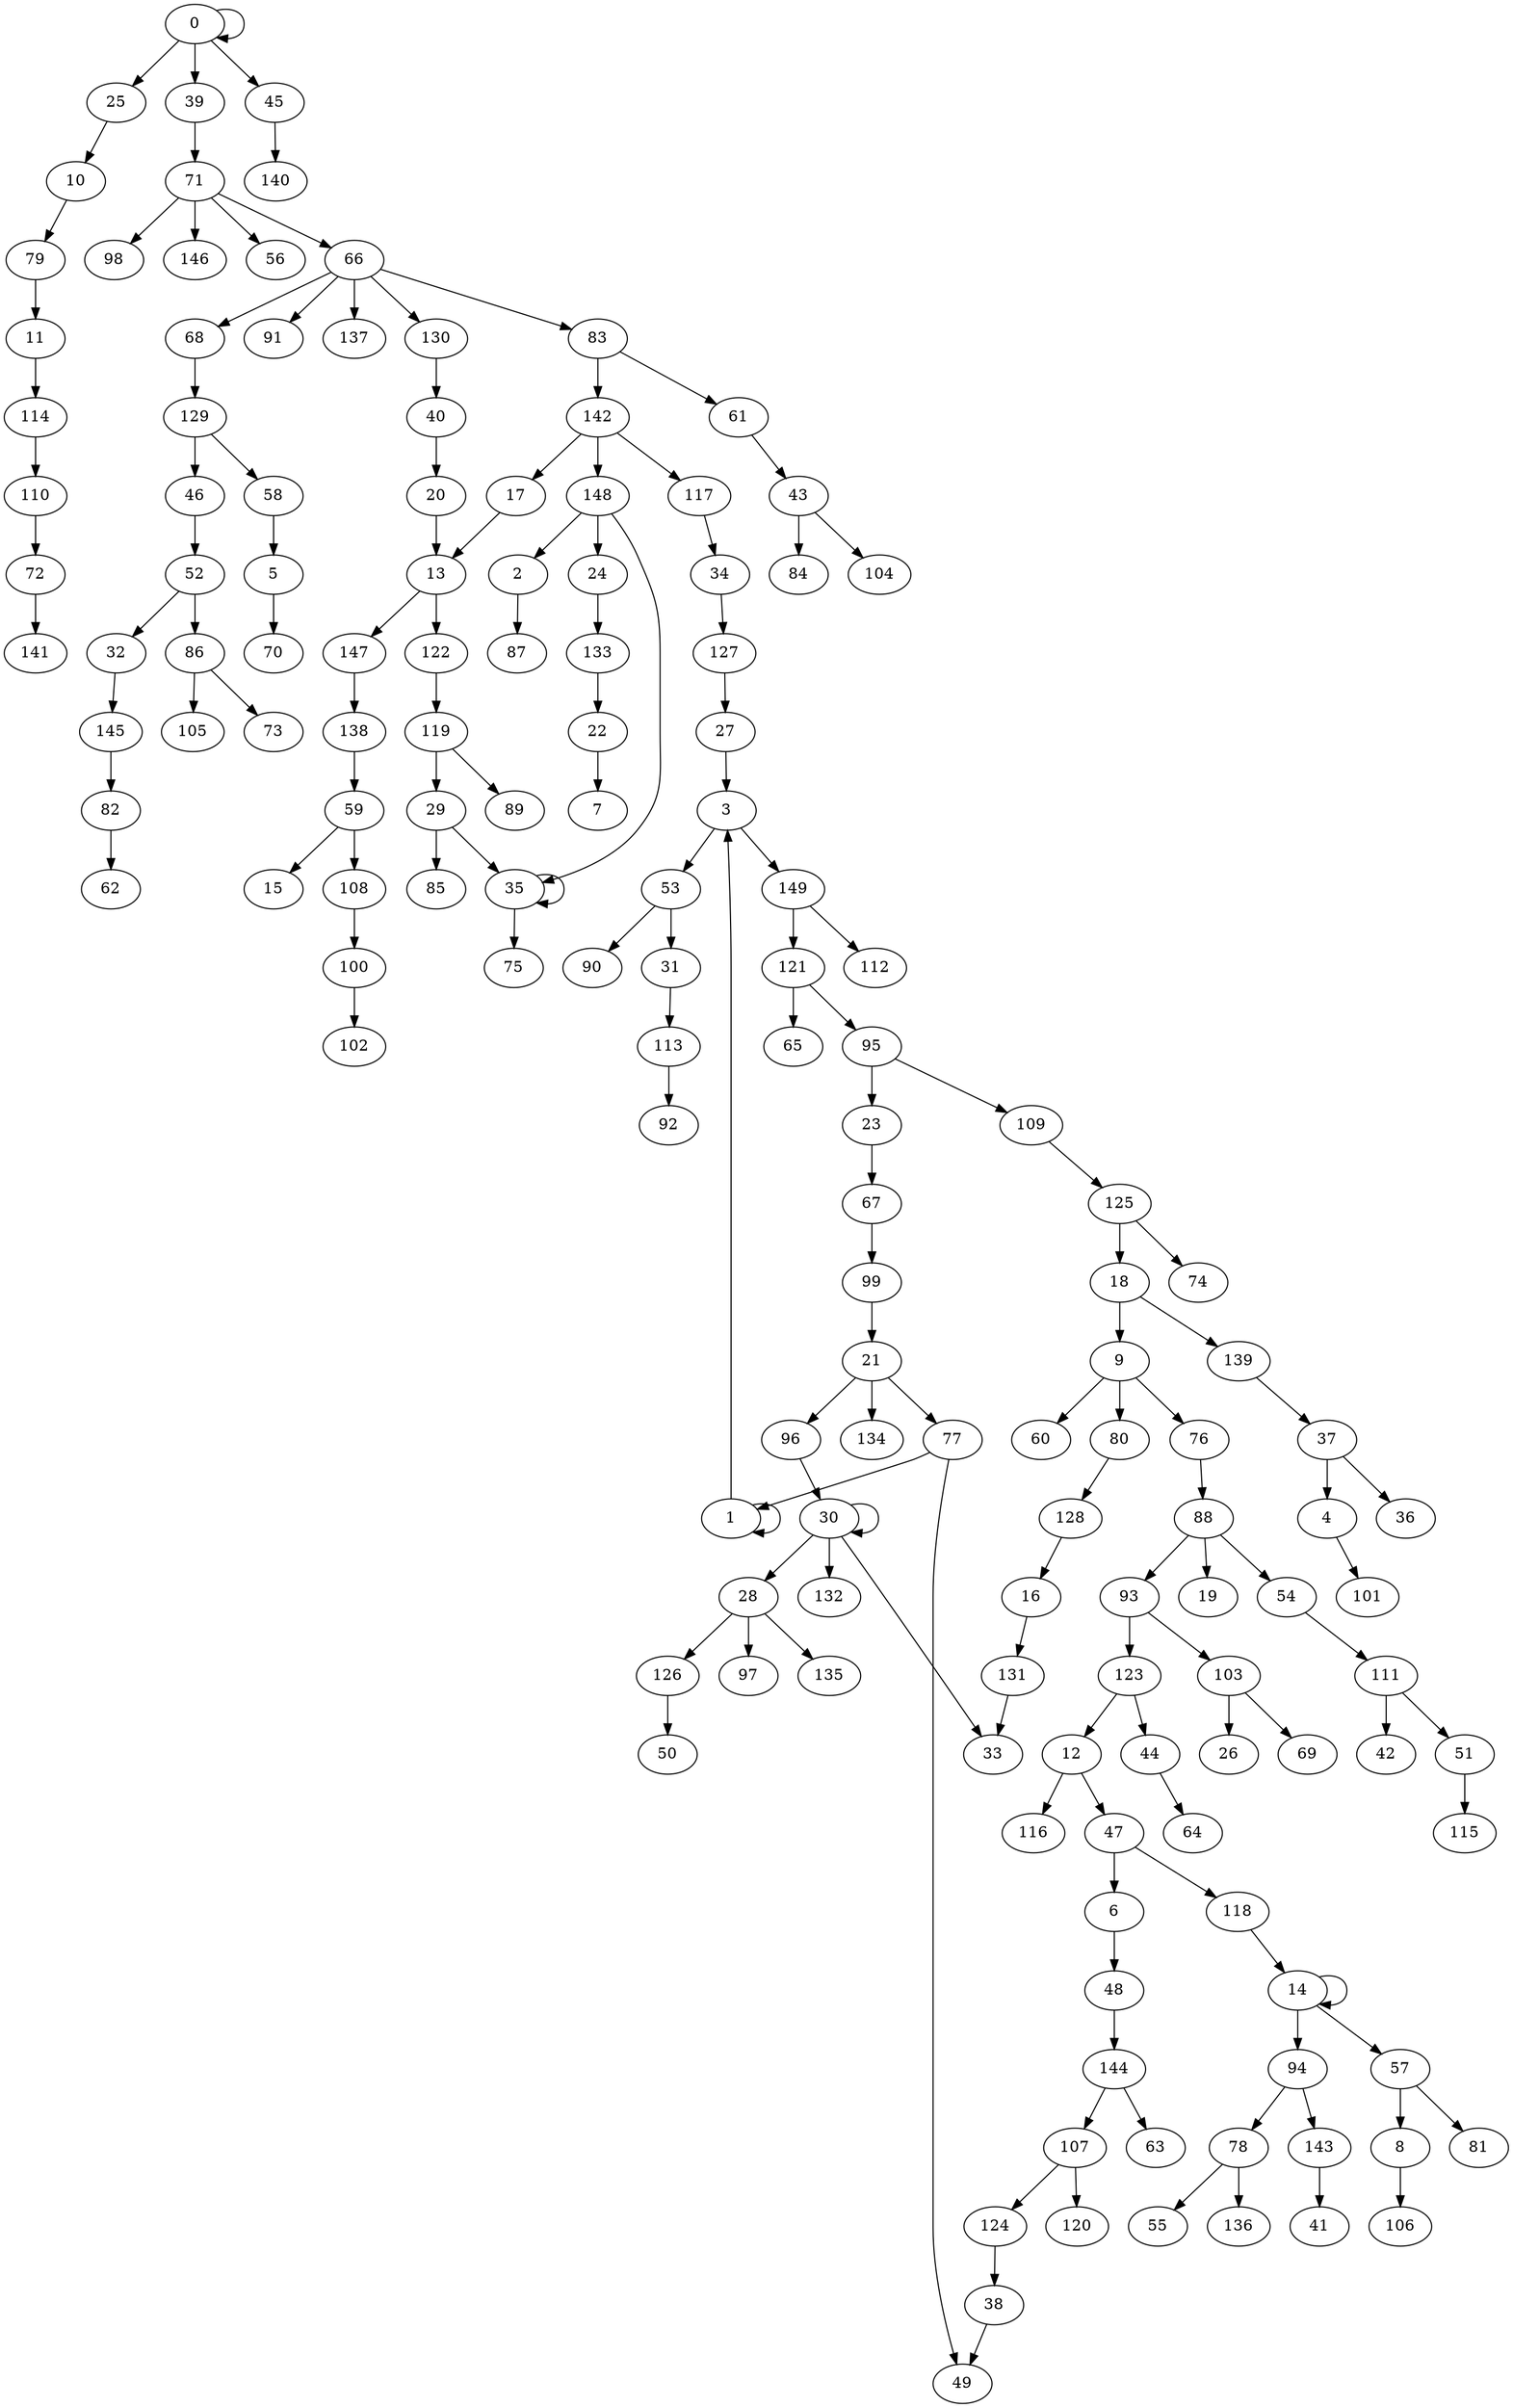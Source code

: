 digraph {
	graph [bb="0,0,1085,2196"];
	node [label="\N"];
	0	[height=0.5,
		pos="171,2178",
		width=0.75];
	0 -> 0	[pos="e,190.9,2165.6 190.9,2190.4 203.69,2193.7 216,2189.5 216,2178 216,2169.6 209.5,2165.1 201.04,2164.6"];
	25	[height=0.5,
		pos="81,2106",
		width=0.75];
	0 -> 25	[pos="e,97.852,2120.1 154.07,2163.8 140.5,2153.3 121.24,2138.3 105.91,2126.4"];
	39	[height=0.5,
		pos="171,2106",
		width=0.75];
	0 -> 39	[pos="e,171,2124.1 171,2159.7 171,2152 171,2142.7 171,2134.1"];
	45	[height=0.5,
		pos="243,2106",
		width=0.75];
	0 -> 45	[pos="e,228.2,2121.4 185.57,2162.8 195.75,2152.9 209.52,2139.5 221.03,2128.4"];
	1	[height=0.5,
		pos="604,810",
		width=0.75];
	1 -> 1	[pos="e,623.9,797.57 623.9,822.43 636.69,825.68 649,821.53 649,810 649,801.62 642.5,797.14 634.04,796.56"];
	3	[height=0.5,
		pos="598,1458",
		width=0.75];
	1 -> 3	[pos="e,606.1,1440.4 610.91,827.72 621.11,853.94 639,906.54 639,953 639,1315 639,1315 639,1315 639,1356.8 622.38,1402.9 610.3,1430.9"];
	2	[height=0.5,
		pos="598,1674",
		width=0.75];
	87	[height=0.5,
		pos="598,1602",
		width=0.75];
	2 -> 87	[pos="e,598,1620.1 598,1655.7 598,1648 598,1638.7 598,1630.1"];
	53	[height=0.5,
		pos="694,1386",
		width=0.75];
	3 -> 53	[pos="e,676.5,1399.8 615.61,1444.2 630.36,1433.4 651.61,1417.9 668.27,1405.8"];
	149	[height=0.5,
		pos="584,1386",
		width=0.75];
	3 -> 149	[pos="e,587.46,1404.3 594.61,1440.1 593.07,1432.3 591.21,1423 589.47,1414.4"];
	4	[height=0.5,
		pos="766,810",
		width=0.75];
	101	[height=0.5,
		pos="694,738",
		width=0.75];
	4 -> 101	[pos="e,708.8,753.38 751.43,794.83 741.25,784.94 727.48,771.55 715.97,760.36"];
	5	[height=0.5,
		pos="260,1674",
		width=0.75];
	70	[height=0.5,
		pos="260,1602",
		width=0.75];
	5 -> 70	[pos="e,260,1620.1 260,1655.7 260,1648 260,1638.7 260,1630.1"];
	6	[height=0.5,
		pos="815,450",
		width=0.75];
	48	[height=0.5,
		pos="743,378",
		width=0.75];
	6 -> 48	[pos="e,757.8,393.38 800.43,434.83 790.25,424.94 776.48,411.55 764.97,400.36"];
	7	[height=0.5,
		pos="670,1458",
		width=0.75];
	8	[height=0.5,
		pos="986,234",
		width=0.75];
	106	[height=0.5,
		pos="986,162",
		width=0.75];
	8 -> 106	[pos="e,986,180.1 986,215.7 986,207.98 986,198.71 986,190.11"];
	9	[height=0.5,
		pos="802,954",
		width=0.75];
	60	[height=0.5,
		pos="766,882",
		width=0.75];
	9 -> 60	[pos="e,774.3,899.15 793.65,936.76 789.29,928.28 783.85,917.71 778.96,908.2"];
	76	[height=0.5,
		pos="910,882",
		width=0.75];
	9 -> 76	[pos="e,891.4,895.05 820.81,940.81 838,929.67 863.62,913.06 882.99,900.5"];
	80	[height=0.5,
		pos="838,882",
		width=0.75];
	9 -> 80	[pos="e,829.7,899.15 810.35,936.76 814.71,928.28 820.15,917.71 825.04,908.2"];
	10	[height=0.5,
		pos="45,2034",
		width=0.75];
	79	[height=0.5,
		pos="27,1962",
		width=0.75];
	10 -> 79	[pos="e,31.317,1979.8 40.643,2016.1 38.609,2008.1 36.139,1998.5 33.863,1989.7"];
	11	[height=0.5,
		pos="27,1890",
		width=0.75];
	114	[height=0.5,
		pos="27,1818",
		width=0.75];
	11 -> 114	[pos="e,27,1836.1 27,1871.7 27,1864 27,1854.7 27,1846.1"];
	12	[height=0.5,
		pos="856,594",
		width=0.75];
	47	[height=0.5,
		pos="923,522",
		width=0.75];
	12 -> 47	[pos="e,909.14,537.49 869.88,578.5 879.14,568.83 891.47,555.94 901.93,545.02"];
	116	[height=0.5,
		pos="851,522",
		width=0.75];
	12 -> 116	[pos="e,852.22,540.1 854.76,575.7 854.21,567.98 853.55,558.71 852.94,550.11"];
	13	[height=0.5,
		pos="399,1674",
		width=0.75];
	122	[height=0.5,
		pos="408,1602",
		width=0.75];
	13 -> 122	[pos="e,405.78,1620.3 401.18,1656.1 402.17,1648.3 403.37,1639 404.48,1630.4"];
	147	[height=0.5,
		pos="336,1602",
		width=0.75];
	13 -> 147	[pos="e,349.34,1617.8 385.64,1658.2 377.12,1648.7 365.91,1636.2 356.31,1625.6"];
	14	[height=0.5,
		pos="923,378",
		width=0.75];
	14 -> 14	[pos="e,942.9,365.57 942.9,390.43 955.69,393.68 968,389.53 968,378 968,369.62 961.5,365.14 953.04,364.56"];
	57	[height=0.5,
		pos="986,306",
		width=0.75];
	14 -> 57	[pos="e,972.66,321.82 936.36,362.15 944.88,352.69 956.09,340.24 965.69,329.56"];
	94	[height=0.5,
		pos="914,306",
		width=0.75];
	14 -> 94	[pos="e,916.22,324.28 920.82,360.05 919.83,352.35 918.63,343.03 917.52,334.36"];
	15	[height=0.5,
		pos="264,1386",
		width=0.75];
	16	[height=0.5,
		pos="766,738",
		width=0.75];
	131	[height=0.5,
		pos="494,666",
		width=0.75];
	16 -> 131	[pos="e,520.01,670.91 745.38,726.31 740.43,724.02 735.1,721.75 730,720 660.96,696.27 576.85,680.33 529.98,672.54"];
	17	[height=0.5,
		pos="454,1746",
		width=0.75];
	17 -> 13	[pos="e,410.91,1690.2 442.07,1729.8 434.79,1720.5 425.34,1708.5 417.15,1698.1"];
	18	[height=0.5,
		pos="694,1026",
		width=0.75];
	18 -> 9	[pos="e,783.4,967.05 712.81,1012.8 730,1001.7 755.62,985.06 774.99,972.5"];
	139	[height=0.5,
		pos="694,954",
		width=0.75];
	18 -> 139	[pos="e,694,972.1 694,1007.7 694,999.98 694,990.71 694,982.11"];
	19	[height=0.5,
		pos="910,738",
		width=0.75];
	20	[height=0.5,
		pos="382,1746",
		width=0.75];
	20 -> 13	[pos="e,394.8,1692.3 386.12,1728.1 388.01,1720.3 390.3,1710.8 392.42,1702.1"];
	21	[height=0.5,
		pos="512,954",
		width=0.75];
	77	[height=0.5,
		pos="512,882",
		width=0.75];
	21 -> 77	[pos="e,512,900.1 512,935.7 512,927.98 512,918.71 512,910.11"];
	96	[height=0.5,
		pos="426,882",
		width=0.75];
	21 -> 96	[pos="e,442.53,896.46 495.42,939.5 482.69,929.14 464.91,914.67 450.54,902.97"];
	134	[height=0.5,
		pos="584,882",
		width=0.75];
	21 -> 134	[pos="e,569.2,897.38 526.57,938.83 536.75,928.94 550.52,915.55 562.03,904.36"];
	22	[height=0.5,
		pos="670,1530",
		width=0.75];
	22 -> 7	[pos="e,670,1476.1 670,1511.7 670,1504 670,1494.7 670,1486.1"];
	23	[height=0.5,
		pos="512,1170",
		width=0.75];
	67	[height=0.5,
		pos="512,1098",
		width=0.75];
	23 -> 67	[pos="e,512,1116.1 512,1151.7 512,1144 512,1134.7 512,1126.1"];
	24	[height=0.5,
		pos="670,1674",
		width=0.75];
	133	[height=0.5,
		pos="670,1602",
		width=0.75];
	24 -> 133	[pos="e,670,1620.1 670,1655.7 670,1648 670,1638.7 670,1630.1"];
	25 -> 10	[pos="e,53.304,2051.1 72.65,2088.8 68.288,2080.3 62.853,2069.7 57.959,2060.2"];
	26	[height=0.5,
		pos="712,594",
		width=0.75];
	27	[height=0.5,
		pos="598,1530",
		width=0.75];
	27 -> 3	[pos="e,598,1476.1 598,1511.7 598,1504 598,1494.7 598,1486.1"];
	28	[height=0.5,
		pos="312,738",
		width=0.75];
	97	[height=0.5,
		pos="240,666",
		width=0.75];
	28 -> 97	[pos="e,254.8,681.38 297.43,722.83 287.25,712.94 273.48,699.55 261.97,688.36"];
	126	[height=0.5,
		pos="312,666",
		width=0.75];
	28 -> 126	[pos="e,312,684.1 312,719.7 312,711.98 312,702.71 312,694.11"];
	135	[height=0.5,
		pos="384,666",
		width=0.75];
	28 -> 135	[pos="e,369.2,681.38 326.57,722.83 336.75,712.94 350.52,699.55 362.03,688.36"];
	29	[height=0.5,
		pos="408,1458",
		width=0.75];
	35	[height=0.5,
		pos="480,1386",
		width=0.75];
	29 -> 35	[pos="e,465.2,1401.4 422.57,1442.8 432.75,1432.9 446.52,1419.5 458.03,1408.4"];
	85	[height=0.5,
		pos="408,1386",
		width=0.75];
	29 -> 85	[pos="e,408,1404.1 408,1439.7 408,1432 408,1422.7 408,1414.1"];
	30	[height=0.5,
		pos="411,810",
		width=0.75];
	30 -> 28	[pos="e,330.04,751.76 392.84,796.16 377.63,785.41 355.71,769.91 338.53,757.76"];
	30 -> 30	[pos="e,430.9,797.57 430.9,822.43 443.69,825.68 456,821.53 456,810 456,801.62 449.5,797.14 441.04,796.56"];
	33	[height=0.5,
		pos="467,594",
		width=0.75];
	30 -> 33	[pos="e,462.55,612.01 415.39,792.21 425.06,755.26 448.24,666.67 459.96,621.89"];
	132	[height=0.5,
		pos="384,738",
		width=0.75];
	30 -> 132	[pos="e,390.54,755.96 404.6,792.41 401.49,784.34 397.67,774.43 394.17,765.35"];
	31	[height=0.5,
		pos="694,1314",
		width=0.75];
	113	[height=0.5,
		pos="694,1242",
		width=0.75];
	31 -> 113	[pos="e,694,1260.1 694,1295.7 694,1288 694,1278.7 694,1270.1"];
	32	[height=0.5,
		pos="116,1602",
		width=0.75];
	145	[height=0.5,
		pos="116,1530",
		width=0.75];
	32 -> 145	[pos="e,116,1548.1 116,1583.7 116,1576 116,1566.7 116,1558.1"];
	34	[height=0.5,
		pos="488,1674",
		width=0.75];
	127	[height=0.5,
		pos="488,1602",
		width=0.75];
	34 -> 127	[pos="e,488,1620.1 488,1655.7 488,1648 488,1638.7 488,1630.1"];
	35 -> 35	[pos="e,499.9,1373.6 499.9,1398.4 512.69,1401.7 525,1397.5 525,1386 525,1377.6 518.5,1373.1 510.04,1372.6"];
	75	[height=0.5,
		pos="440,1314",
		width=0.75];
	35 -> 75	[pos="e,449.23,1331.1 470.72,1368.8 465.83,1360.2 459.71,1349.5 454.23,1339.9"];
	36	[height=0.5,
		pos="694,810",
		width=0.75];
	37	[height=0.5,
		pos="694,882",
		width=0.75];
	37 -> 4	[pos="e,751.2,825.38 708.57,866.83 718.75,856.94 732.52,843.55 744.03,832.36"];
	37 -> 36	[pos="e,694,828.1 694,863.7 694,855.98 694,846.71 694,838.11"];
	38	[height=0.5,
		pos="640,90",
		width=0.75];
	49	[height=0.5,
		pos="576,18",
		width=0.75];
	38 -> 49	[pos="e,589.55,33.824 626.43,74.155 617.69,64.596 606.17,51.994 596.34,41.249"];
	71	[height=0.5,
		pos="171,2034",
		width=0.75];
	39 -> 71	[pos="e,171,2052.1 171,2087.7 171,2080 171,2070.7 171,2062.1"];
	40	[height=0.5,
		pos="385,1818",
		width=0.75];
	40 -> 20	[pos="e,382.73,1764.1 384.26,1799.7 383.93,1792 383.53,1782.7 383.16,1774.1"];
	41	[height=0.5,
		pos="914,162",
		width=0.75];
	42	[height=0.5,
		pos="946,594",
		width=0.75];
	43	[height=0.5,
		pos="742,1746",
		width=0.75];
	84	[height=0.5,
		pos="742,1674",
		width=0.75];
	43 -> 84	[pos="e,742,1692.1 742,1727.7 742,1720 742,1710.7 742,1702.1"];
	104	[height=0.5,
		pos="814,1674",
		width=0.75];
	43 -> 104	[pos="e,799.2,1689.4 756.57,1730.8 766.75,1720.9 780.52,1707.5 792.03,1696.4"];
	44	[height=0.5,
		pos="784,594",
		width=0.75];
	64	[height=0.5,
		pos="779,522",
		width=0.75];
	44 -> 64	[pos="e,780.22,540.1 782.76,575.7 782.21,567.98 781.55,558.71 780.94,550.11"];
	140	[height=0.5,
		pos="243,2034",
		width=0.75];
	45 -> 140	[pos="e,243,2052.1 243,2087.7 243,2080 243,2070.7 243,2062.1"];
	46	[height=0.5,
		pos="188,1746",
		width=0.75];
	52	[height=0.5,
		pos="188,1674",
		width=0.75];
	46 -> 52	[pos="e,188,1692.1 188,1727.7 188,1720 188,1710.7 188,1702.1"];
	47 -> 6	[pos="e,833.6,463.05 904.19,508.81 887,497.67 861.38,481.06 842.01,468.5"];
	118	[height=0.5,
		pos="923,450",
		width=0.75];
	47 -> 118	[pos="e,923,468.1 923,503.7 923,495.98 923,486.71 923,478.11"];
	144	[height=0.5,
		pos="694,306",
		width=0.75];
	48 -> 144	[pos="e,704.84,322.49 732.13,361.46 725.84,352.49 717.81,341.02 710.74,330.92"];
	50	[height=0.5,
		pos="312,594",
		width=0.75];
	51	[height=0.5,
		pos="1018,594",
		width=0.75];
	115	[height=0.5,
		pos="1018,522",
		width=0.75];
	51 -> 115	[pos="e,1018,540.1 1018,575.7 1018,567.98 1018,558.71 1018,550.11"];
	52 -> 32	[pos="e,130.8,1617.4 173.43,1658.8 163.25,1648.9 149.48,1635.5 137.97,1624.4"];
	86	[height=0.5,
		pos="188,1602",
		width=0.75];
	52 -> 86	[pos="e,188,1620.1 188,1655.7 188,1648 188,1638.7 188,1630.1"];
	53 -> 31	[pos="e,694,1332.1 694,1367.7 694,1360 694,1350.7 694,1342.1"];
	90	[height=0.5,
		pos="766,1314",
		width=0.75];
	53 -> 90	[pos="e,751.2,1329.4 708.57,1370.8 718.75,1360.9 732.52,1347.5 744.03,1336.4"];
	54	[height=0.5,
		pos="982,738",
		width=0.75];
	111	[height=0.5,
		pos="982,666",
		width=0.75];
	54 -> 111	[pos="e,982,684.1 982,719.7 982,711.98 982,702.71 982,694.11"];
	55	[height=0.5,
		pos="770,162",
		width=0.75];
	56	[height=0.5,
		pos="243,1962",
		width=0.75];
	57 -> 8	[pos="e,986,252.1 986,287.7 986,279.98 986,270.71 986,262.11"];
	81	[height=0.5,
		pos="1058,234",
		width=0.75];
	57 -> 81	[pos="e,1043.2,249.38 1000.6,290.83 1010.7,280.94 1024.5,267.55 1036,256.36"];
	58	[height=0.5,
		pos="260,1746",
		width=0.75];
	58 -> 5	[pos="e,260,1692.1 260,1727.7 260,1720 260,1710.7 260,1702.1"];
	59	[height=0.5,
		pos="336,1458",
		width=0.75];
	59 -> 15	[pos="e,278.8,1401.4 321.43,1442.8 311.25,1432.9 297.48,1419.5 285.97,1408.4"];
	108	[height=0.5,
		pos="336,1386",
		width=0.75];
	59 -> 108	[pos="e,336,1404.1 336,1439.7 336,1432 336,1422.7 336,1414.1"];
	61	[height=0.5,
		pos="670,1818",
		width=0.75];
	61 -> 43	[pos="e,727.2,1761.4 684.57,1802.8 694.75,1792.9 708.52,1779.5 720.03,1768.4"];
	62	[height=0.5,
		pos="116,1386",
		width=0.75];
	63	[height=0.5,
		pos="622,234",
		width=0.75];
	65	[height=0.5,
		pos="584,1242",
		width=0.75];
	66	[height=0.5,
		pos="315,1962",
		width=0.75];
	68	[height=0.5,
		pos="243,1890",
		width=0.75];
	66 -> 68	[pos="e,257.8,1905.4 300.43,1946.8 290.25,1936.9 276.48,1923.5 264.97,1912.4"];
	83	[height=0.5,
		pos="526,1890",
		width=0.75];
	66 -> 83	[pos="e,502.29,1898.9 338.79,1953.1 376.41,1940.6 449.73,1916.3 492.6,1902.1"];
	91	[height=0.5,
		pos="171,1890",
		width=0.75];
	66 -> 91	[pos="e,192.33,1901.4 293.75,1950.7 269.4,1938.8 229.28,1919.3 201.57,1905.9"];
	130	[height=0.5,
		pos="387,1890",
		width=0.75];
	66 -> 130	[pos="e,372.2,1905.4 329.57,1946.8 339.75,1936.9 353.52,1923.5 365.03,1912.4"];
	137	[height=0.5,
		pos="315,1890",
		width=0.75];
	66 -> 137	[pos="e,315,1908.1 315,1943.7 315,1936 315,1926.7 315,1918.1"];
	99	[height=0.5,
		pos="512,1026",
		width=0.75];
	67 -> 99	[pos="e,512,1044.1 512,1079.7 512,1072 512,1062.7 512,1054.1"];
	129	[height=0.5,
		pos="243,1818",
		width=0.75];
	68 -> 129	[pos="e,243,1836.1 243,1871.7 243,1864 243,1854.7 243,1846.1"];
	69	[height=0.5,
		pos="640,594",
		width=0.75];
	71 -> 56	[pos="e,228.2,1977.4 185.57,2018.8 195.75,2008.9 209.52,1995.5 221.03,1984.4"];
	71 -> 66	[pos="e,293.67,1973.4 192.25,2022.7 216.6,2010.8 256.72,1991.3 284.43,1977.9"];
	98	[height=0.5,
		pos="99,1962",
		width=0.75];
	71 -> 98	[pos="e,113.8,1977.4 156.43,2018.8 146.25,2008.9 132.48,1995.5 120.97,1984.4"];
	146	[height=0.5,
		pos="171,1962",
		width=0.75];
	71 -> 146	[pos="e,171,1980.1 171,2015.7 171,2008 171,1998.7 171,1990.1"];
	72	[height=0.5,
		pos="27,1674",
		width=0.75];
	141	[height=0.5,
		pos="27,1602",
		width=0.75];
	72 -> 141	[pos="e,27,1620.1 27,1655.7 27,1648 27,1638.7 27,1630.1"];
	73	[height=0.5,
		pos="260,1530",
		width=0.75];
	74	[height=0.5,
		pos="584,1026",
		width=0.75];
	88	[height=0.5,
		pos="910,810",
		width=0.75];
	76 -> 88	[pos="e,910,828.1 910,863.7 910,855.98 910,846.71 910,838.11"];
	77 -> 1	[pos="e,586.77,824.11 529.3,867.83 543.18,857.27 562.86,842.3 578.54,830.37"];
	77 -> 49	[pos="e,570.67,35.852 519.31,864.32 530.09,838.15 549,785.62 549,739 549,739 549,739 549,161 549,120.28 559.85,74.128 567.79,45.792"];
	78	[height=0.5,
		pos="842,234",
		width=0.75];
	78 -> 55	[pos="e,784.8,177.38 827.43,218.83 817.25,208.94 803.48,195.55 791.97,184.36"];
	136	[height=0.5,
		pos="842,162",
		width=0.75];
	78 -> 136	[pos="e,842,180.1 842,215.7 842,207.98 842,198.71 842,190.11"];
	79 -> 11	[pos="e,27,1908.1 27,1943.7 27,1936 27,1926.7 27,1918.1"];
	128	[height=0.5,
		pos="838,810",
		width=0.75];
	80 -> 128	[pos="e,838,828.1 838,863.7 838,855.98 838,846.71 838,838.11"];
	82	[height=0.5,
		pos="116,1458",
		width=0.75];
	82 -> 62	[pos="e,116,1404.1 116,1439.7 116,1432 116,1422.7 116,1414.1"];
	83 -> 61	[pos="e,648.67,1829.4 547.25,1878.7 571.6,1866.8 611.72,1847.3 639.43,1833.9"];
	142	[height=0.5,
		pos="526,1818",
		width=0.75];
	83 -> 142	[pos="e,526,1836.1 526,1871.7 526,1864 526,1854.7 526,1846.1"];
	86 -> 73	[pos="e,245.2,1545.4 202.57,1586.8 212.75,1576.9 226.52,1563.5 238.03,1552.4"];
	105	[height=0.5,
		pos="188,1530",
		width=0.75];
	86 -> 105	[pos="e,188,1548.1 188,1583.7 188,1576 188,1566.7 188,1558.1"];
	88 -> 19	[pos="e,910,756.1 910,791.7 910,783.98 910,774.71 910,766.11"];
	88 -> 54	[pos="e,967.2,753.38 924.57,794.83 934.75,784.94 948.52,771.55 960.03,760.36"];
	93	[height=0.5,
		pos="838,738",
		width=0.75];
	88 -> 93	[pos="e,852.8,753.38 895.43,794.83 885.25,784.94 871.48,771.55 859.97,760.36"];
	89	[height=0.5,
		pos="480,1458",
		width=0.75];
	92	[height=0.5,
		pos="694,1170",
		width=0.75];
	103	[height=0.5,
		pos="712,666",
		width=0.75];
	93 -> 103	[pos="e,732.19,678.22 817.76,725.75 797,714.22 764.52,696.18 741.02,683.12"];
	123	[height=0.5,
		pos="838,666",
		width=0.75];
	93 -> 123	[pos="e,838,684.1 838,719.7 838,711.98 838,702.71 838,694.11"];
	94 -> 78	[pos="e,856.8,249.38 899.43,290.83 889.25,280.94 875.48,267.55 863.97,256.36"];
	143	[height=0.5,
		pos="914,234",
		width=0.75];
	94 -> 143	[pos="e,914,252.1 914,287.7 914,279.98 914,270.71 914,262.11"];
	95	[height=0.5,
		pos="512,1242",
		width=0.75];
	95 -> 23	[pos="e,512,1188.1 512,1223.7 512,1216 512,1206.7 512,1198.1"];
	109	[height=0.5,
		pos="584,1170",
		width=0.75];
	95 -> 109	[pos="e,569.2,1185.4 526.57,1226.8 536.75,1216.9 550.52,1203.5 562.03,1192.4"];
	96 -> 30	[pos="e,414.7,828.28 422.37,864.05 420.7,856.26 418.68,846.82 416.8,838.08"];
	99 -> 21	[pos="e,512,972.1 512,1007.7 512,999.98 512,990.71 512,982.11"];
	100	[height=0.5,
		pos="336,1314",
		width=0.75];
	102	[height=0.5,
		pos="336,1242",
		width=0.75];
	100 -> 102	[pos="e,336,1260.1 336,1295.7 336,1288 336,1278.7 336,1270.1"];
	103 -> 26	[pos="e,712,612.1 712,647.7 712,639.98 712,630.71 712,622.11"];
	103 -> 69	[pos="e,654.8,609.38 697.43,650.83 687.25,640.94 673.48,627.55 661.97,616.36"];
	107	[height=0.5,
		pos="694,234",
		width=0.75];
	120	[height=0.5,
		pos="622,162",
		width=0.75];
	107 -> 120	[pos="e,636.8,177.38 679.43,218.83 669.25,208.94 655.48,195.55 643.97,184.36"];
	124	[height=0.5,
		pos="694,162",
		width=0.75];
	107 -> 124	[pos="e,694,180.1 694,215.7 694,207.98 694,198.71 694,190.11"];
	108 -> 100	[pos="e,336,1332.1 336,1367.7 336,1360 336,1350.7 336,1342.1"];
	125	[height=0.5,
		pos="584,1098",
		width=0.75];
	109 -> 125	[pos="e,584,1116.1 584,1151.7 584,1144 584,1134.7 584,1126.1"];
	110	[height=0.5,
		pos="27,1746",
		width=0.75];
	110 -> 72	[pos="e,27,1692.1 27,1727.7 27,1720 27,1710.7 27,1702.1"];
	111 -> 42	[pos="e,954.3,611.15 973.65,648.76 969.29,640.28 963.85,629.71 958.96,620.2"];
	111 -> 51	[pos="e,1009.7,611.15 990.35,648.76 994.71,640.28 1000.1,629.71 1005,620.2"];
	112	[height=0.5,
		pos="584,1314",
		width=0.75];
	113 -> 92	[pos="e,694,1188.1 694,1223.7 694,1216 694,1206.7 694,1198.1"];
	114 -> 110	[pos="e,27,1764.1 27,1799.7 27,1792 27,1782.7 27,1774.1"];
	117	[height=0.5,
		pos="526,1746",
		width=0.75];
	117 -> 34	[pos="e,496.77,1691.1 517.19,1728.8 512.58,1720.3 506.84,1709.7 501.68,1700.2"];
	118 -> 14	[pos="e,923,396.1 923,431.7 923,423.98 923,414.71 923,406.11"];
	119	[height=0.5,
		pos="408,1530",
		width=0.75];
	119 -> 29	[pos="e,408,1476.1 408,1511.7 408,1504 408,1494.7 408,1486.1"];
	119 -> 89	[pos="e,465.2,1473.4 422.57,1514.8 432.75,1504.9 446.52,1491.5 458.03,1480.4"];
	121	[height=0.5,
		pos="512,1314",
		width=0.75];
	121 -> 65	[pos="e,569.2,1257.4 526.57,1298.8 536.75,1288.9 550.52,1275.5 562.03,1264.4"];
	121 -> 95	[pos="e,512,1260.1 512,1295.7 512,1288 512,1278.7 512,1270.1"];
	122 -> 119	[pos="e,408,1548.1 408,1583.7 408,1576 408,1566.7 408,1558.1"];
	123 -> 12	[pos="e,851.68,611.79 842.36,648.05 844.39,640.14 846.86,630.54 849.14,621.69"];
	123 -> 44	[pos="e,795.95,610.49 826.02,649.46 819.02,640.4 810.06,628.79 802.21,618.61"];
	124 -> 38	[pos="e,651.95,106.49 682.02,145.46 675.02,136.4 666.06,124.79 658.21,114.61"];
	125 -> 18	[pos="e,675.06,1039.1 603.16,1084.8 620.67,1073.7 646.76,1057.1 666.49,1044.5"];
	125 -> 74	[pos="e,584,1044.1 584,1079.7 584,1072 584,1062.7 584,1054.1"];
	126 -> 50	[pos="e,312,612.1 312,647.7 312,639.98 312,630.71 312,622.11"];
	127 -> 27	[pos="e,579.06,1543.1 507.16,1588.8 524.67,1577.7 550.76,1561.1 570.49,1548.5"];
	128 -> 16	[pos="e,780.8,753.38 823.43,794.83 813.25,784.94 799.48,771.55 787.97,760.36"];
	129 -> 46	[pos="e,199.91,1762.2 231.07,1801.8 223.79,1792.5 214.34,1780.5 206.15,1770.1"];
	129 -> 58	[pos="e,255.8,1764.3 247.12,1800.1 249.01,1792.3 251.3,1782.8 253.42,1774.1"];
	130 -> 40	[pos="e,385.49,1836.1 386.51,1871.7 386.29,1864 386.02,1854.7 385.77,1846.1"];
	131 -> 33	[pos="e,473.54,611.96 487.6,648.41 484.49,640.34 480.67,630.43 477.17,621.35"];
	133 -> 22	[pos="e,670,1548.1 670,1583.7 670,1576 670,1566.7 670,1558.1"];
	138	[height=0.5,
		pos="336,1530",
		width=0.75];
	138 -> 59	[pos="e,336,1476.1 336,1511.7 336,1504 336,1494.7 336,1486.1"];
	139 -> 37	[pos="e,694,900.1 694,935.7 694,927.98 694,918.71 694,910.11"];
	142 -> 17	[pos="e,468.8,1761.4 511.43,1802.8 501.25,1792.9 487.48,1779.5 475.97,1768.4"];
	142 -> 117	[pos="e,526,1764.1 526,1799.7 526,1792 526,1782.7 526,1774.1"];
	148	[height=0.5,
		pos="598,1746",
		width=0.75];
	142 -> 148	[pos="e,583.2,1761.4 540.57,1802.8 550.75,1792.9 564.52,1779.5 576.03,1768.4"];
	143 -> 41	[pos="e,914,180.1 914,215.7 914,207.98 914,198.71 914,190.11"];
	144 -> 63	[pos="e,636.8,249.38 679.43,290.83 669.25,280.94 655.48,267.55 643.97,256.36"];
	144 -> 107	[pos="e,694,252.1 694,287.7 694,279.98 694,270.71 694,262.11"];
	145 -> 82	[pos="e,116,1476.1 116,1511.7 116,1504 116,1494.7 116,1486.1"];
	147 -> 138	[pos="e,336,1548.1 336,1583.7 336,1576 336,1566.7 336,1558.1"];
	148 -> 2	[pos="e,598,1692.1 598,1727.7 598,1720 598,1710.7 598,1702.1"];
	148 -> 24	[pos="e,655.2,1689.4 612.57,1730.8 622.75,1720.9 636.52,1707.5 648.03,1696.4"];
	148 -> 35	[pos="e,492.36,1402.5 585.25,1729.7 577.44,1719.6 567.85,1705.7 562,1692 546.12,1654.8 543,1643.4 543,1603 543,1603 543,1603 543,1529 \
543,1487.7 533.82,1477.3 516,1440 511.18,1429.9 504.6,1419.6 498.38,1410.7"];
	149 -> 112	[pos="e,584,1332.1 584,1367.7 584,1360 584,1350.7 584,1342.1"];
	149 -> 121	[pos="e,526.8,1329.4 569.43,1370.8 559.25,1360.9 545.48,1347.5 533.97,1336.4"];
}
